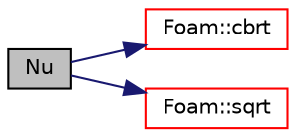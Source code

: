digraph "Nu"
{
  bgcolor="transparent";
  edge [fontname="Helvetica",fontsize="10",labelfontname="Helvetica",labelfontsize="10"];
  node [fontname="Helvetica",fontsize="10",shape=record];
  rankdir="LR";
  Node1 [label="Nu",height=0.2,width=0.4,color="black", fillcolor="grey75", style="filled", fontcolor="black"];
  Node1 -> Node2 [color="midnightblue",fontsize="10",style="solid",fontname="Helvetica"];
  Node2 [label="Foam::cbrt",height=0.2,width=0.4,color="red",URL="$a10742.html#aca0b7feea326c0e1e9e04078a319d019"];
  Node1 -> Node3 [color="midnightblue",fontsize="10",style="solid",fontname="Helvetica"];
  Node3 [label="Foam::sqrt",height=0.2,width=0.4,color="red",URL="$a10742.html#a8616bd62eebf2342a80222fecb1bda71"];
}
